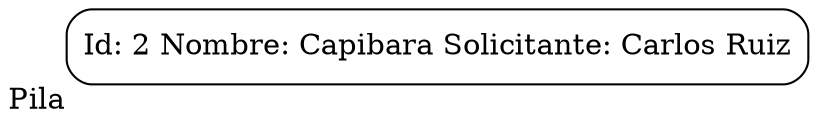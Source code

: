 digraph G {
            rankdir=LR;
            node[shape=Mrecord];
        Pila[xlabel="Pila" label="Id: 2
 Nombre: Capibara
 Solicitante: Carlos Ruiz"];
}